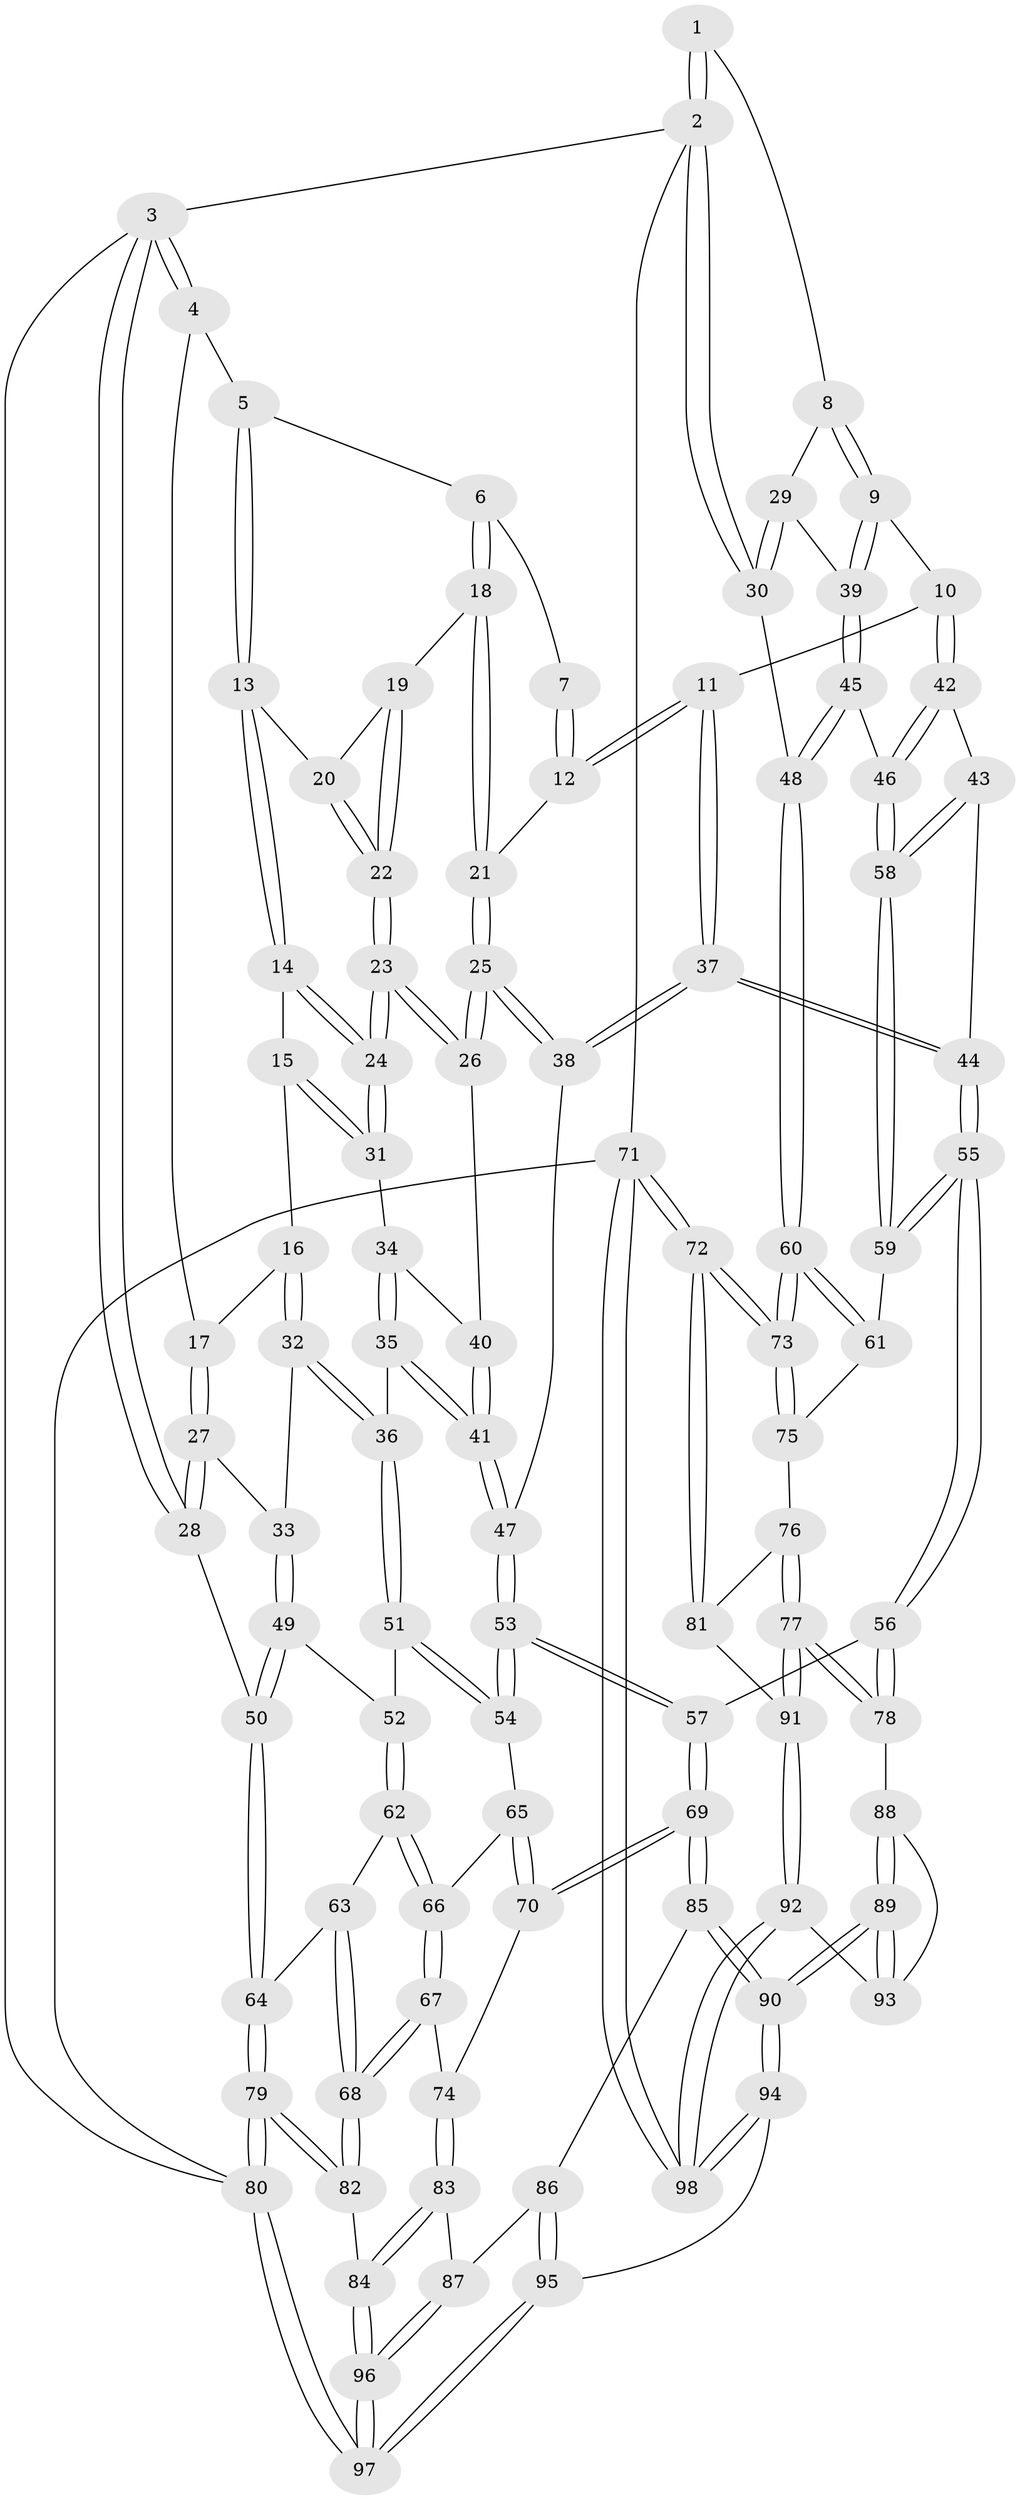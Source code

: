 // coarse degree distribution, {11: 0.014705882352941176, 5: 0.35294117647058826, 4: 0.4117647058823529, 3: 0.029411764705882353, 6: 0.16176470588235295, 2: 0.014705882352941176, 7: 0.014705882352941176}
// Generated by graph-tools (version 1.1) at 2025/21/03/04/25 18:21:32]
// undirected, 98 vertices, 242 edges
graph export_dot {
graph [start="1"]
  node [color=gray90,style=filled];
  1 [pos="+0.7786543379267523+0"];
  2 [pos="+1+0"];
  3 [pos="+0+0"];
  4 [pos="+0.25699170780293196+0"];
  5 [pos="+0.638859168494247+0"];
  6 [pos="+0.6614292562660152+0"];
  7 [pos="+0.7348646597151897+0"];
  8 [pos="+0.8686412254069861+0.03384556791481062"];
  9 [pos="+0.8154290951748737+0.17239733580005553"];
  10 [pos="+0.7974700595410242+0.17823331765166567"];
  11 [pos="+0.778082849716996+0.17861782789152672"];
  12 [pos="+0.7423309122342495+0.16401689057049157"];
  13 [pos="+0.573272091358511+0"];
  14 [pos="+0.46970618597876945+0.09853235129888151"];
  15 [pos="+0.46806063845365886+0.09912297318276445"];
  16 [pos="+0.36084209192615957+0.11083618274731874"];
  17 [pos="+0.29609656294406955+0.030279371783892343"];
  18 [pos="+0.6898603822229308+0.11486889048375236"];
  19 [pos="+0.6699625690173296+0.121226054286492"];
  20 [pos="+0.6013232085862901+0.09091589973525176"];
  21 [pos="+0.7304128542617293+0.16092936020550958"];
  22 [pos="+0.6021337048125389+0.16765681800701146"];
  23 [pos="+0.5892141400572307+0.20313538925681907"];
  24 [pos="+0.5569108067136409+0.18124483323042165"];
  25 [pos="+0.5990186334845345+0.22927299491663883"];
  26 [pos="+0.5987138842740434+0.22860429796319817"];
  27 [pos="+0.11849613782310181+0.16461556897126708"];
  28 [pos="+0+0"];
  29 [pos="+1+0.12297595629431048"];
  30 [pos="+1+0.14843270432257893"];
  31 [pos="+0.47192603337296446+0.21269702246161362"];
  32 [pos="+0.3459762577368143+0.1854142805643618"];
  33 [pos="+0.16092878319046566+0.22397651234859392"];
  34 [pos="+0.47176889090434926+0.21315988444948794"];
  35 [pos="+0.3878106991860439+0.2772816857368448"];
  36 [pos="+0.3753987103546239+0.27742450130392343"];
  37 [pos="+0.6396937542602598+0.3520883374892757"];
  38 [pos="+0.6019499101506193+0.33947881492805204"];
  39 [pos="+0.8906539345196538+0.2395410843989814"];
  40 [pos="+0.4789282062711132+0.2178754460025612"];
  41 [pos="+0.5676764404656562+0.3274858819838642"];
  42 [pos="+0.7859028540507378+0.2491404142369604"];
  43 [pos="+0.7265679161454596+0.3801623324054309"];
  44 [pos="+0.6706873250701406+0.3723089275633247"];
  45 [pos="+0.9271426151547816+0.3694366902807475"];
  46 [pos="+0.8656730530691029+0.40156098910917826"];
  47 [pos="+0.600695791757251+0.33998805780127905"];
  48 [pos="+1+0.4069141548005215"];
  49 [pos="+0.18844000864352986+0.4015791988129952"];
  50 [pos="+0+0.45915548088321884"];
  51 [pos="+0.2925002619253642+0.4205848123662475"];
  52 [pos="+0.19745721985956957+0.4060875977297223"];
  53 [pos="+0.4409746884374481+0.528630209256121"];
  54 [pos="+0.36731005263693584+0.5009047194862615"];
  55 [pos="+0.6576615701735704+0.6347478330043796"];
  56 [pos="+0.6038220189226187+0.6803125051615683"];
  57 [pos="+0.5302359678611787+0.6700136833603011"];
  58 [pos="+0.8386421168584789+0.4181455912309565"];
  59 [pos="+0.8222439046647508+0.5808402328312681"];
  60 [pos="+1+0.5016355809011256"];
  61 [pos="+0.8235257443339989+0.5818333168067449"];
  62 [pos="+0.16250628559603214+0.593988160252352"];
  63 [pos="+0.09717203459117826+0.6052981538741256"];
  64 [pos="+0+0.5100938203214361"];
  65 [pos="+0.29071488718697774+0.6008455984045877"];
  66 [pos="+0.19288923560280025+0.6299709174560488"];
  67 [pos="+0.18547423477221936+0.6806436785717287"];
  68 [pos="+0.11934224990253706+0.7441426524676352"];
  69 [pos="+0.5059739021094585+0.6966628953464498"];
  70 [pos="+0.29058845673540074+0.713787206263448"];
  71 [pos="+1+1"];
  72 [pos="+1+0.8083270378184294"];
  73 [pos="+1+0.7889340607855058"];
  74 [pos="+0.28501713122376976+0.7195615955122505"];
  75 [pos="+0.8436942422416206+0.6105730705263183"];
  76 [pos="+0.8501312462466485+0.6946578850127317"];
  77 [pos="+0.7268073494589322+0.78827794698022"];
  78 [pos="+0.6341126759322382+0.7262572662386133"];
  79 [pos="+0+0.8934349658775905"];
  80 [pos="+0+1"];
  81 [pos="+0.9050755491824511+0.7938850068852199"];
  82 [pos="+0.08957450227933647+0.7974426672213049"];
  83 [pos="+0.2704828646395993+0.8012193987333891"];
  84 [pos="+0.1361840253311044+0.8152259128894318"];
  85 [pos="+0.4636716281547041+0.7812486497553638"];
  86 [pos="+0.40392374517279356+0.8223564387140093"];
  87 [pos="+0.30401612352372537+0.8320000771600318"];
  88 [pos="+0.6306841939669261+0.7539241080189786"];
  89 [pos="+0.5582313471320802+0.9820398382104586"];
  90 [pos="+0.5433047999002814+1"];
  91 [pos="+0.7914401040446123+0.8601306139668241"];
  92 [pos="+0.7877596497833409+0.9356433823183786"];
  93 [pos="+0.6557795637655089+0.8980781182568404"];
  94 [pos="+0.530032356576833+1"];
  95 [pos="+0.38712020685790594+1"];
  96 [pos="+0.268754315820039+1"];
  97 [pos="+0.29172503378892545+1"];
  98 [pos="+0.8302990796365574+1"];
  1 -- 2;
  1 -- 2;
  1 -- 8;
  2 -- 3;
  2 -- 30;
  2 -- 30;
  2 -- 71;
  3 -- 4;
  3 -- 4;
  3 -- 28;
  3 -- 28;
  3 -- 80;
  4 -- 5;
  4 -- 17;
  5 -- 6;
  5 -- 13;
  5 -- 13;
  6 -- 7;
  6 -- 18;
  6 -- 18;
  7 -- 12;
  7 -- 12;
  8 -- 9;
  8 -- 9;
  8 -- 29;
  9 -- 10;
  9 -- 39;
  9 -- 39;
  10 -- 11;
  10 -- 42;
  10 -- 42;
  11 -- 12;
  11 -- 12;
  11 -- 37;
  11 -- 37;
  12 -- 21;
  13 -- 14;
  13 -- 14;
  13 -- 20;
  14 -- 15;
  14 -- 24;
  14 -- 24;
  15 -- 16;
  15 -- 31;
  15 -- 31;
  16 -- 17;
  16 -- 32;
  16 -- 32;
  17 -- 27;
  17 -- 27;
  18 -- 19;
  18 -- 21;
  18 -- 21;
  19 -- 20;
  19 -- 22;
  19 -- 22;
  20 -- 22;
  20 -- 22;
  21 -- 25;
  21 -- 25;
  22 -- 23;
  22 -- 23;
  23 -- 24;
  23 -- 24;
  23 -- 26;
  23 -- 26;
  24 -- 31;
  24 -- 31;
  25 -- 26;
  25 -- 26;
  25 -- 38;
  25 -- 38;
  26 -- 40;
  27 -- 28;
  27 -- 28;
  27 -- 33;
  28 -- 50;
  29 -- 30;
  29 -- 30;
  29 -- 39;
  30 -- 48;
  31 -- 34;
  32 -- 33;
  32 -- 36;
  32 -- 36;
  33 -- 49;
  33 -- 49;
  34 -- 35;
  34 -- 35;
  34 -- 40;
  35 -- 36;
  35 -- 41;
  35 -- 41;
  36 -- 51;
  36 -- 51;
  37 -- 38;
  37 -- 38;
  37 -- 44;
  37 -- 44;
  38 -- 47;
  39 -- 45;
  39 -- 45;
  40 -- 41;
  40 -- 41;
  41 -- 47;
  41 -- 47;
  42 -- 43;
  42 -- 46;
  42 -- 46;
  43 -- 44;
  43 -- 58;
  43 -- 58;
  44 -- 55;
  44 -- 55;
  45 -- 46;
  45 -- 48;
  45 -- 48;
  46 -- 58;
  46 -- 58;
  47 -- 53;
  47 -- 53;
  48 -- 60;
  48 -- 60;
  49 -- 50;
  49 -- 50;
  49 -- 52;
  50 -- 64;
  50 -- 64;
  51 -- 52;
  51 -- 54;
  51 -- 54;
  52 -- 62;
  52 -- 62;
  53 -- 54;
  53 -- 54;
  53 -- 57;
  53 -- 57;
  54 -- 65;
  55 -- 56;
  55 -- 56;
  55 -- 59;
  55 -- 59;
  56 -- 57;
  56 -- 78;
  56 -- 78;
  57 -- 69;
  57 -- 69;
  58 -- 59;
  58 -- 59;
  59 -- 61;
  60 -- 61;
  60 -- 61;
  60 -- 73;
  60 -- 73;
  61 -- 75;
  62 -- 63;
  62 -- 66;
  62 -- 66;
  63 -- 64;
  63 -- 68;
  63 -- 68;
  64 -- 79;
  64 -- 79;
  65 -- 66;
  65 -- 70;
  65 -- 70;
  66 -- 67;
  66 -- 67;
  67 -- 68;
  67 -- 68;
  67 -- 74;
  68 -- 82;
  68 -- 82;
  69 -- 70;
  69 -- 70;
  69 -- 85;
  69 -- 85;
  70 -- 74;
  71 -- 72;
  71 -- 72;
  71 -- 98;
  71 -- 98;
  71 -- 80;
  72 -- 73;
  72 -- 73;
  72 -- 81;
  72 -- 81;
  73 -- 75;
  73 -- 75;
  74 -- 83;
  74 -- 83;
  75 -- 76;
  76 -- 77;
  76 -- 77;
  76 -- 81;
  77 -- 78;
  77 -- 78;
  77 -- 91;
  77 -- 91;
  78 -- 88;
  79 -- 80;
  79 -- 80;
  79 -- 82;
  79 -- 82;
  80 -- 97;
  80 -- 97;
  81 -- 91;
  82 -- 84;
  83 -- 84;
  83 -- 84;
  83 -- 87;
  84 -- 96;
  84 -- 96;
  85 -- 86;
  85 -- 90;
  85 -- 90;
  86 -- 87;
  86 -- 95;
  86 -- 95;
  87 -- 96;
  87 -- 96;
  88 -- 89;
  88 -- 89;
  88 -- 93;
  89 -- 90;
  89 -- 90;
  89 -- 93;
  89 -- 93;
  90 -- 94;
  90 -- 94;
  91 -- 92;
  91 -- 92;
  92 -- 93;
  92 -- 98;
  92 -- 98;
  94 -- 95;
  94 -- 98;
  94 -- 98;
  95 -- 97;
  95 -- 97;
  96 -- 97;
  96 -- 97;
}
